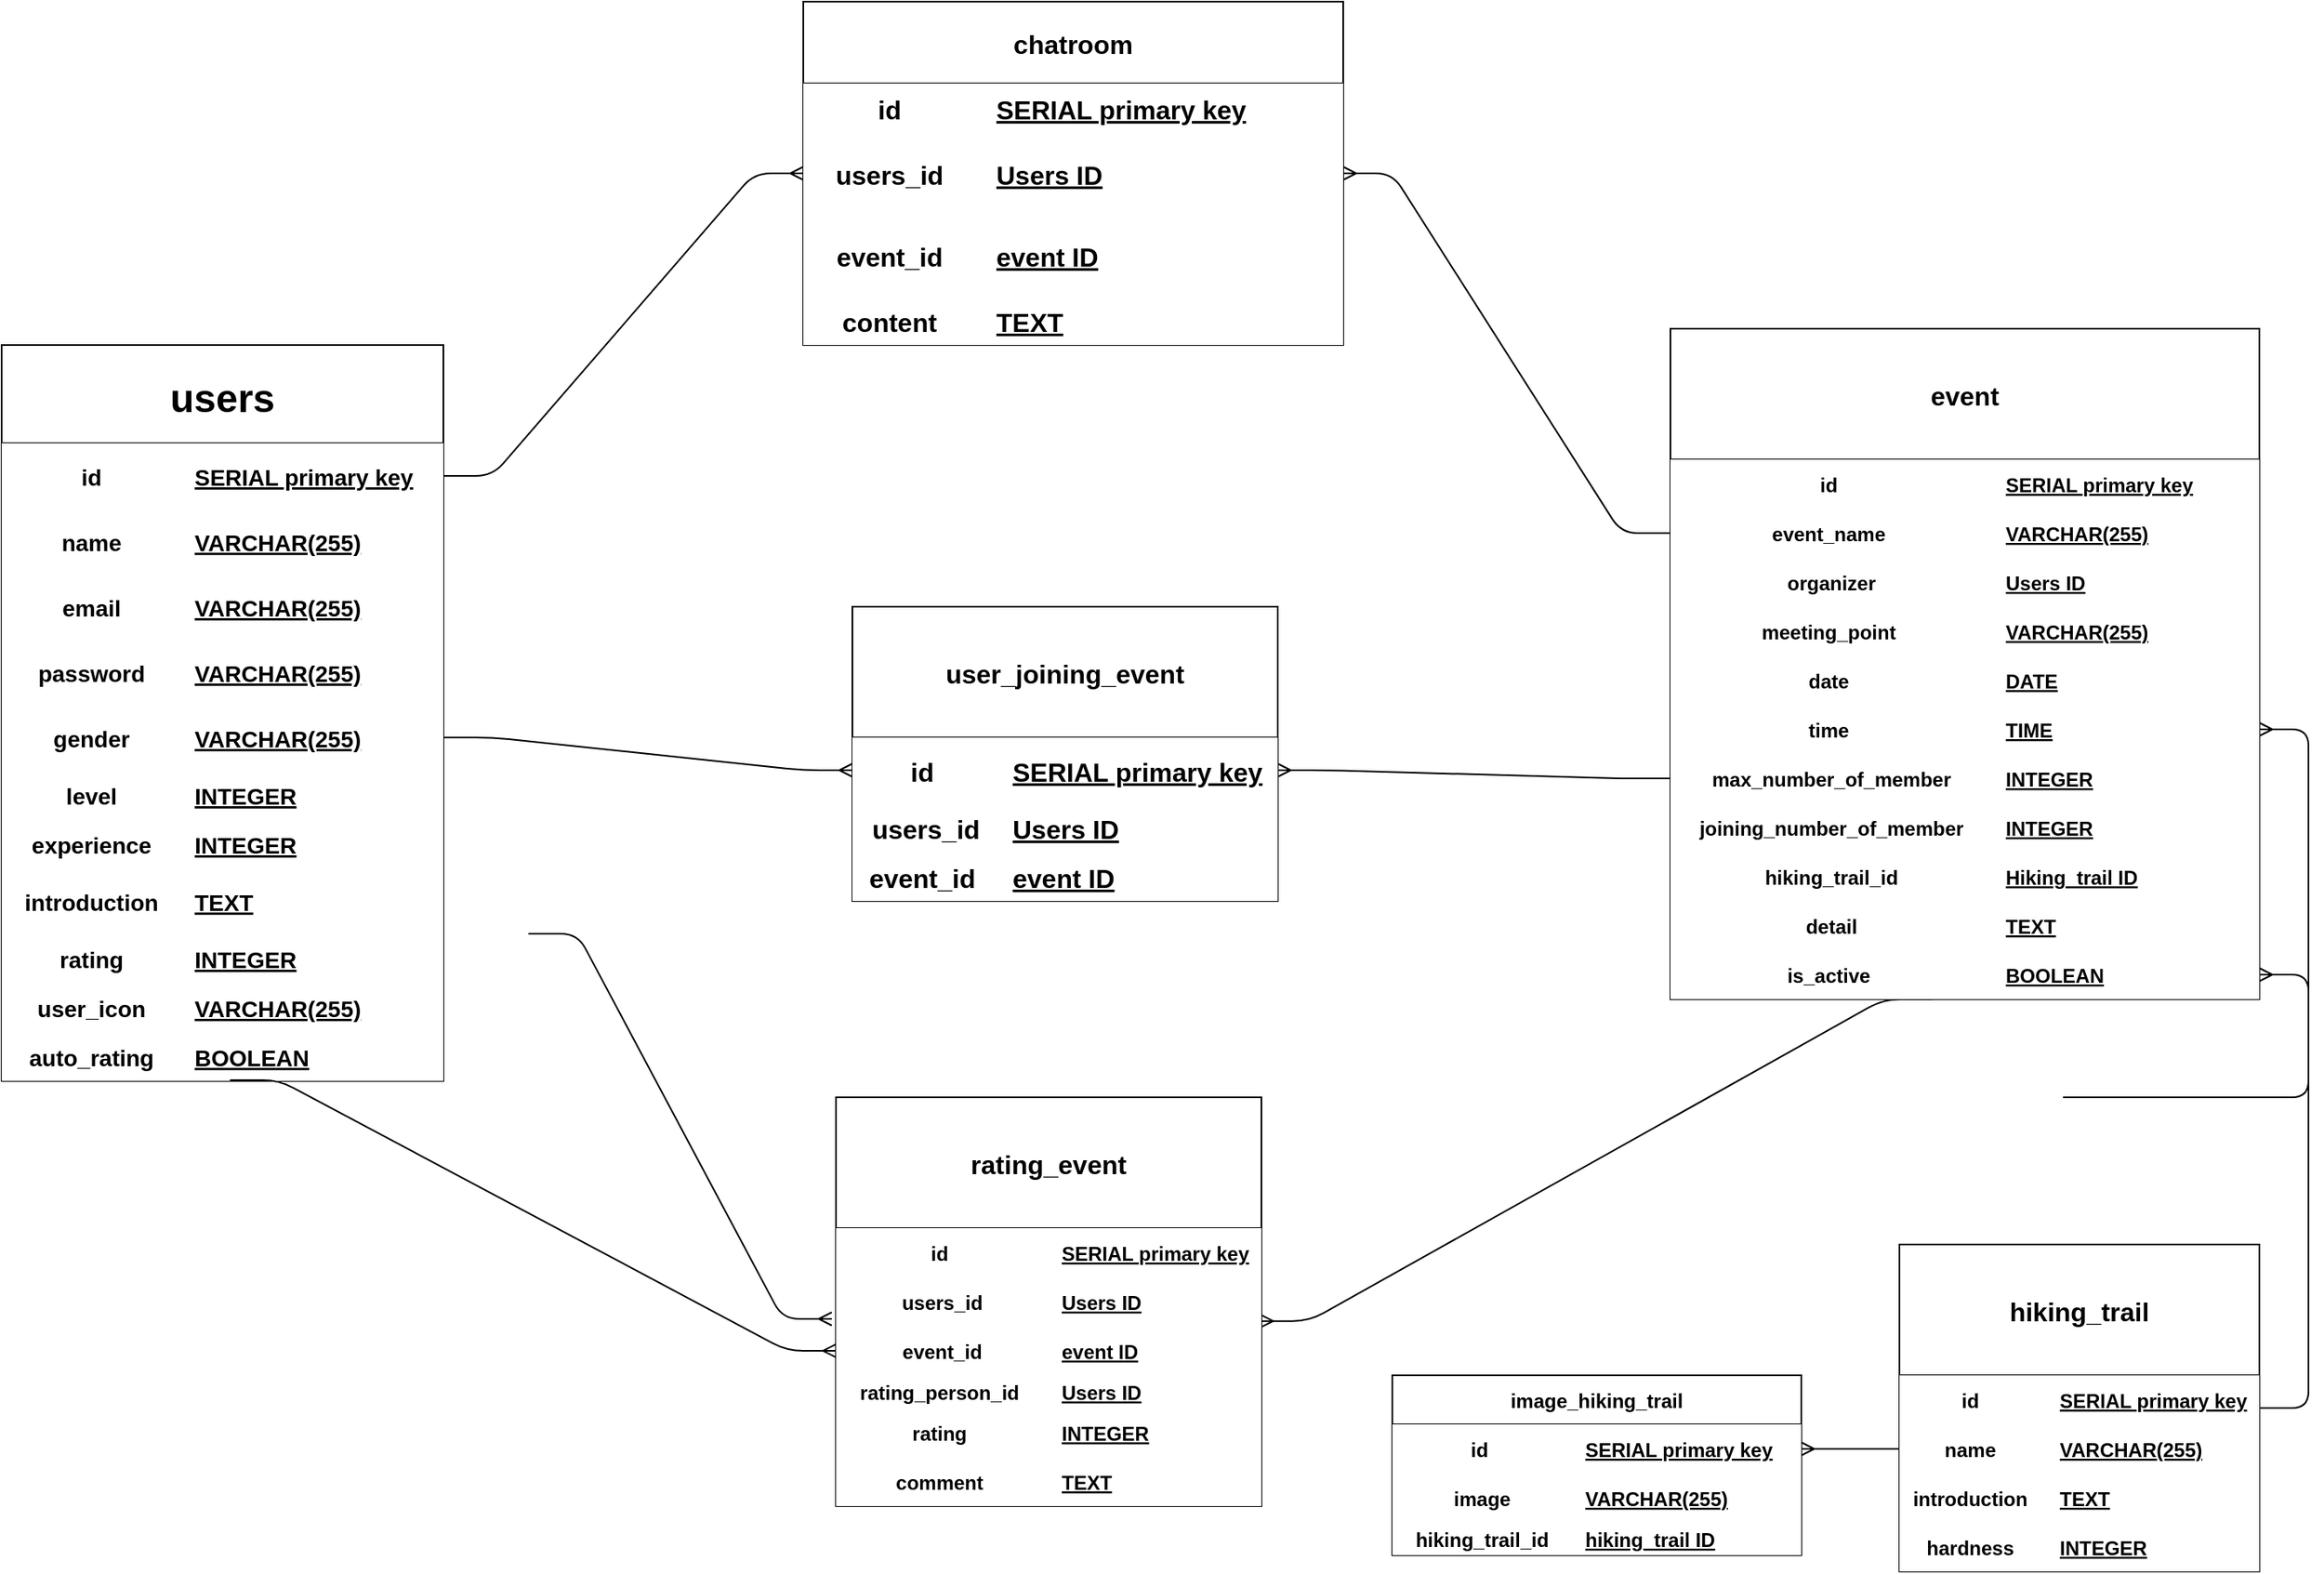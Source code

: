 <mxfile version="14.2.6" type="gitlab">
  <diagram id="65VvHo6--kCIn4KXoi39" name="Page-1">
    <mxGraphModel dx="1692" dy="1626" grid="1" gridSize="10" guides="1" tooltips="1" connect="1" arrows="1" fold="1" page="1" pageScale="1" pageWidth="827" pageHeight="1169" math="0" shadow="0">
      <root>
        <mxCell id="0" />
        <mxCell id="1" parent="0" />
        <mxCell id="d0yQMke6JM1EVP33kVht-113" value="" style="edgeStyle=entityRelationEdgeStyle;fontSize=12;html=1;endArrow=ERmany;entryX=0;entryY=0.5;entryDx=0;entryDy=0;" parent="1" source="-zenPWLFXA5SUry6Ur8m-55" target="-zenPWLFXA5SUry6Ur8m-111" edge="1">
          <mxGeometry width="100" height="100" relative="1" as="geometry">
            <mxPoint x="-160" y="-700" as="sourcePoint" />
            <mxPoint x="-130" y="-550" as="targetPoint" />
          </mxGeometry>
        </mxCell>
        <mxCell id="d0yQMke6JM1EVP33kVht-120" value="" style="edgeStyle=entityRelationEdgeStyle;fontSize=12;html=1;endArrow=ERmany;exitX=0;exitY=0.5;exitDx=0;exitDy=0;entryX=1;entryY=0.5;entryDx=0;entryDy=0;" parent="1" source="-zenPWLFXA5SUry6Ur8m-220" target="-zenPWLFXA5SUry6Ur8m-79" edge="1">
          <mxGeometry width="100" height="100" relative="1" as="geometry">
            <mxPoint x="310" y="-1010" as="sourcePoint" />
            <mxPoint x="370" y="-1010" as="targetPoint" />
          </mxGeometry>
        </mxCell>
        <mxCell id="d0yQMke6JM1EVP33kVht-121" value="" style="edgeStyle=entityRelationEdgeStyle;fontSize=12;html=1;endArrow=ERmany;entryX=0;entryY=0.5;entryDx=0;entryDy=0;" parent="1" source="-zenPWLFXA5SUry6Ur8m-19" target="-zenPWLFXA5SUry6Ur8m-79" edge="1">
          <mxGeometry width="100" height="100" relative="1" as="geometry">
            <mxPoint x="-180" y="-910" as="sourcePoint" />
            <mxPoint x="-230" y="-936" as="targetPoint" />
          </mxGeometry>
        </mxCell>
        <mxCell id="d0yQMke6JM1EVP33kVht-123" value="" style="edgeStyle=entityRelationEdgeStyle;fontSize=12;html=1;endArrow=ERmany;exitX=0.505;exitY=1.169;exitDx=0;exitDy=0;exitPerimeter=0;entryX=-0.01;entryY=0.85;entryDx=0;entryDy=0;entryPerimeter=0;" parent="1" source="-zenPWLFXA5SUry6Ur8m-37" target="-zenPWLFXA5SUry6Ur8m-158" edge="1">
          <mxGeometry width="100" height="100" relative="1" as="geometry">
            <mxPoint x="-388" y="-520" as="sourcePoint" />
            <mxPoint x="-380" y="-350" as="targetPoint" />
          </mxGeometry>
        </mxCell>
        <mxCell id="-zenPWLFXA5SUry6Ur8m-14" value="" style="edgeStyle=entityRelationEdgeStyle;fontSize=12;html=1;endArrow=ERmany;" parent="1" source="-zenPWLFXA5SUry6Ur8m-195" target="-zenPWLFXA5SUry6Ur8m-256" edge="1">
          <mxGeometry width="100" height="100" relative="1" as="geometry">
            <mxPoint x="550" y="-420" as="sourcePoint" />
            <mxPoint x="640" y="-510" as="targetPoint" />
          </mxGeometry>
        </mxCell>
        <mxCell id="d0yQMke6JM1EVP33kVht-122" value="" style="edgeStyle=entityRelationEdgeStyle;fontSize=12;html=1;endArrow=ERmany;entryX=0.997;entryY=-0.106;entryDx=0;entryDy=0;entryPerimeter=0;exitX=0.445;exitY=1.003;exitDx=0;exitDy=0;exitPerimeter=0;" parent="1" source="-zenPWLFXA5SUry6Ur8m-241" target="-zenPWLFXA5SUry6Ur8m-161" edge="1">
          <mxGeometry width="100" height="100" relative="1" as="geometry">
            <mxPoint x="290" y="-450" as="sourcePoint" />
            <mxPoint x="440" y="-520" as="targetPoint" />
          </mxGeometry>
        </mxCell>
        <mxCell id="d0yQMke6JM1EVP33kVht-112" value="" style="edgeStyle=entityRelationEdgeStyle;fontSize=12;html=1;endArrow=ERmany;" parent="1" source="-zenPWLFXA5SUry6Ur8m-253" target="-zenPWLFXA5SUry6Ur8m-111" edge="1">
          <mxGeometry width="100" height="100" relative="1" as="geometry">
            <mxPoint x="304" y="-600" as="sourcePoint" />
            <mxPoint x="250" y="-685" as="targetPoint" />
          </mxGeometry>
        </mxCell>
        <mxCell id="-zenPWLFXA5SUry6Ur8m-18" value="users" style="shape=table;startSize=60;container=1;collapsible=1;childLayout=tableLayout;fixedRows=1;rowLines=0;fontStyle=1;align=center;resizeLast=1;gradientColor=none;fontSize=24;" parent="1" vertex="1">
          <mxGeometry x="-710" y="-880" width="270" height="450.0" as="geometry" />
        </mxCell>
        <mxCell id="-zenPWLFXA5SUry6Ur8m-19" value="" style="shape=partialRectangle;collapsible=0;dropTarget=0;pointerEvents=0;top=0;left=0;bottom=0;right=0;points=[[0,0.5],[1,0.5]];portConstraint=eastwest;" parent="-zenPWLFXA5SUry6Ur8m-18" vertex="1">
          <mxGeometry y="60" width="270" height="40" as="geometry" />
        </mxCell>
        <mxCell id="-zenPWLFXA5SUry6Ur8m-20" value="id" style="shape=partialRectangle;connectable=0;top=0;left=0;bottom=0;right=0;fontStyle=1;overflow=hidden;fontSize=14;" parent="-zenPWLFXA5SUry6Ur8m-19" vertex="1">
          <mxGeometry width="110" height="40" as="geometry" />
        </mxCell>
        <mxCell id="-zenPWLFXA5SUry6Ur8m-21" value="SERIAL primary key" style="shape=partialRectangle;connectable=0;top=0;left=0;bottom=0;right=0;align=left;spacingLeft=6;fontStyle=5;overflow=hidden;fontSize=14;" parent="-zenPWLFXA5SUry6Ur8m-19" vertex="1">
          <mxGeometry x="110" width="160" height="40" as="geometry" />
        </mxCell>
        <mxCell id="-zenPWLFXA5SUry6Ur8m-22" value="" style="shape=partialRectangle;collapsible=0;dropTarget=0;pointerEvents=0;top=0;left=0;bottom=1;right=0;points=[[0,0.5],[1,0.5]];portConstraint=eastwest;fontSize=14;" parent="-zenPWLFXA5SUry6Ur8m-18" vertex="1">
          <mxGeometry y="100" width="270" height="40" as="geometry" />
        </mxCell>
        <mxCell id="-zenPWLFXA5SUry6Ur8m-23" value="name" style="shape=partialRectangle;connectable=0;top=0;left=0;bottom=0;right=0;fontStyle=1;overflow=hidden;fontSize=14;" parent="-zenPWLFXA5SUry6Ur8m-22" vertex="1">
          <mxGeometry width="110" height="40" as="geometry" />
        </mxCell>
        <mxCell id="-zenPWLFXA5SUry6Ur8m-24" value="VARCHAR(255)" style="shape=partialRectangle;connectable=0;top=0;left=0;bottom=0;right=0;align=left;spacingLeft=6;fontStyle=5;overflow=hidden;fontSize=14;" parent="-zenPWLFXA5SUry6Ur8m-22" vertex="1">
          <mxGeometry x="110" width="160" height="40" as="geometry" />
        </mxCell>
        <mxCell id="-zenPWLFXA5SUry6Ur8m-61" style="shape=partialRectangle;collapsible=0;dropTarget=0;pointerEvents=0;top=0;left=0;bottom=1;right=0;points=[[0,0.5],[1,0.5]];portConstraint=eastwest;fontSize=14;" parent="-zenPWLFXA5SUry6Ur8m-18" vertex="1">
          <mxGeometry y="140" width="270" height="40" as="geometry" />
        </mxCell>
        <mxCell id="-zenPWLFXA5SUry6Ur8m-62" value="email" style="shape=partialRectangle;connectable=0;top=0;left=0;bottom=0;right=0;fontStyle=1;overflow=hidden;fontSize=14;" parent="-zenPWLFXA5SUry6Ur8m-61" vertex="1">
          <mxGeometry width="110" height="40" as="geometry" />
        </mxCell>
        <mxCell id="-zenPWLFXA5SUry6Ur8m-63" value="VARCHAR(255)" style="shape=partialRectangle;connectable=0;top=0;left=0;bottom=0;right=0;align=left;spacingLeft=6;fontStyle=5;overflow=hidden;fontSize=14;" parent="-zenPWLFXA5SUry6Ur8m-61" vertex="1">
          <mxGeometry x="110" width="160" height="40" as="geometry" />
        </mxCell>
        <mxCell id="-zenPWLFXA5SUry6Ur8m-58" style="shape=partialRectangle;collapsible=0;dropTarget=0;pointerEvents=0;top=0;left=0;bottom=1;right=0;points=[[0,0.5],[1,0.5]];portConstraint=eastwest;fontSize=14;" parent="-zenPWLFXA5SUry6Ur8m-18" vertex="1">
          <mxGeometry y="180" width="270" height="40" as="geometry" />
        </mxCell>
        <mxCell id="-zenPWLFXA5SUry6Ur8m-59" value="password" style="shape=partialRectangle;connectable=0;top=0;left=0;bottom=0;right=0;fontStyle=1;overflow=hidden;fontSize=14;" parent="-zenPWLFXA5SUry6Ur8m-58" vertex="1">
          <mxGeometry width="110" height="40" as="geometry" />
        </mxCell>
        <mxCell id="-zenPWLFXA5SUry6Ur8m-60" value="VARCHAR(255)" style="shape=partialRectangle;connectable=0;top=0;left=0;bottom=0;right=0;align=left;spacingLeft=6;fontStyle=5;overflow=hidden;fontSize=14;" parent="-zenPWLFXA5SUry6Ur8m-58" vertex="1">
          <mxGeometry x="110" width="160" height="40" as="geometry" />
        </mxCell>
        <mxCell id="-zenPWLFXA5SUry6Ur8m-55" style="shape=partialRectangle;collapsible=0;dropTarget=0;pointerEvents=0;top=0;left=0;bottom=1;right=0;points=[[0,0.5],[1,0.5]];portConstraint=eastwest;fontSize=14;" parent="-zenPWLFXA5SUry6Ur8m-18" vertex="1">
          <mxGeometry y="220" width="270" height="40" as="geometry" />
        </mxCell>
        <mxCell id="-zenPWLFXA5SUry6Ur8m-56" value="gender" style="shape=partialRectangle;connectable=0;top=0;left=0;bottom=0;right=0;fontStyle=1;overflow=hidden;fontSize=14;" parent="-zenPWLFXA5SUry6Ur8m-55" vertex="1">
          <mxGeometry width="110" height="40" as="geometry" />
        </mxCell>
        <mxCell id="-zenPWLFXA5SUry6Ur8m-57" value="VARCHAR(255)" style="shape=partialRectangle;connectable=0;top=0;left=0;bottom=0;right=0;align=left;spacingLeft=6;fontStyle=5;overflow=hidden;fontSize=14;" parent="-zenPWLFXA5SUry6Ur8m-55" vertex="1">
          <mxGeometry x="110" width="160" height="40" as="geometry" />
        </mxCell>
        <mxCell id="-zenPWLFXA5SUry6Ur8m-52" style="shape=partialRectangle;collapsible=0;dropTarget=0;pointerEvents=0;top=0;left=0;bottom=1;right=0;points=[[0,0.5],[1,0.5]];portConstraint=eastwest;fontSize=14;" parent="-zenPWLFXA5SUry6Ur8m-18" vertex="1">
          <mxGeometry y="260" width="270" height="30" as="geometry" />
        </mxCell>
        <mxCell id="-zenPWLFXA5SUry6Ur8m-53" value="level" style="shape=partialRectangle;connectable=0;top=0;left=0;bottom=0;right=0;fontStyle=1;overflow=hidden;fontSize=14;" parent="-zenPWLFXA5SUry6Ur8m-52" vertex="1">
          <mxGeometry width="110" height="30" as="geometry" />
        </mxCell>
        <mxCell id="-zenPWLFXA5SUry6Ur8m-54" value="INTEGER" style="shape=partialRectangle;connectable=0;top=0;left=0;bottom=0;right=0;align=left;spacingLeft=6;fontStyle=5;overflow=hidden;fontSize=14;" parent="-zenPWLFXA5SUry6Ur8m-52" vertex="1">
          <mxGeometry x="110" width="160" height="30" as="geometry" />
        </mxCell>
        <mxCell id="-zenPWLFXA5SUry6Ur8m-49" style="shape=partialRectangle;collapsible=0;dropTarget=0;pointerEvents=0;top=0;left=0;bottom=1;right=0;points=[[0,0.5],[1,0.5]];portConstraint=eastwest;fontSize=14;" parent="-zenPWLFXA5SUry6Ur8m-18" vertex="1">
          <mxGeometry y="290" width="270" height="30" as="geometry" />
        </mxCell>
        <mxCell id="-zenPWLFXA5SUry6Ur8m-50" value="experience" style="shape=partialRectangle;connectable=0;top=0;left=0;bottom=0;right=0;fontStyle=1;overflow=hidden;fontSize=14;" parent="-zenPWLFXA5SUry6Ur8m-49" vertex="1">
          <mxGeometry width="110" height="30" as="geometry" />
        </mxCell>
        <mxCell id="-zenPWLFXA5SUry6Ur8m-51" value="INTEGER" style="shape=partialRectangle;connectable=0;top=0;left=0;bottom=0;right=0;align=left;spacingLeft=6;fontStyle=5;overflow=hidden;fontSize=14;" parent="-zenPWLFXA5SUry6Ur8m-49" vertex="1">
          <mxGeometry x="110" width="160" height="30" as="geometry" />
        </mxCell>
        <mxCell id="-zenPWLFXA5SUry6Ur8m-46" style="shape=partialRectangle;collapsible=0;dropTarget=0;pointerEvents=0;top=0;left=0;bottom=1;right=0;points=[[0,0.5],[1,0.5]];portConstraint=eastwest;fontSize=14;" parent="-zenPWLFXA5SUry6Ur8m-18" vertex="1">
          <mxGeometry y="320" width="270" height="40" as="geometry" />
        </mxCell>
        <mxCell id="-zenPWLFXA5SUry6Ur8m-47" value="introduction" style="shape=partialRectangle;connectable=0;top=0;left=0;bottom=0;right=0;fontStyle=1;overflow=hidden;fontSize=14;" parent="-zenPWLFXA5SUry6Ur8m-46" vertex="1">
          <mxGeometry width="110" height="40" as="geometry" />
        </mxCell>
        <mxCell id="-zenPWLFXA5SUry6Ur8m-48" value="TEXT" style="shape=partialRectangle;connectable=0;top=0;left=0;bottom=0;right=0;align=left;spacingLeft=6;fontStyle=5;overflow=hidden;fontSize=14;" parent="-zenPWLFXA5SUry6Ur8m-46" vertex="1">
          <mxGeometry x="110" width="160" height="40" as="geometry" />
        </mxCell>
        <mxCell id="-zenPWLFXA5SUry6Ur8m-43" style="shape=partialRectangle;collapsible=0;dropTarget=0;pointerEvents=0;top=0;left=0;bottom=1;right=0;points=[[0,0.5],[1,0.5]];portConstraint=eastwest;fontSize=14;" parent="-zenPWLFXA5SUry6Ur8m-18" vertex="1">
          <mxGeometry y="360" width="270" height="30" as="geometry" />
        </mxCell>
        <mxCell id="-zenPWLFXA5SUry6Ur8m-44" value="rating" style="shape=partialRectangle;connectable=0;top=0;left=0;bottom=0;right=0;fontStyle=1;overflow=hidden;fontSize=14;" parent="-zenPWLFXA5SUry6Ur8m-43" vertex="1">
          <mxGeometry width="110" height="30" as="geometry" />
        </mxCell>
        <mxCell id="-zenPWLFXA5SUry6Ur8m-45" value="INTEGER" style="shape=partialRectangle;connectable=0;top=0;left=0;bottom=0;right=0;align=left;spacingLeft=6;fontStyle=5;overflow=hidden;fontSize=14;" parent="-zenPWLFXA5SUry6Ur8m-43" vertex="1">
          <mxGeometry x="110" width="160" height="30" as="geometry" />
        </mxCell>
        <mxCell id="-zenPWLFXA5SUry6Ur8m-40" style="shape=partialRectangle;collapsible=0;dropTarget=0;pointerEvents=0;top=0;left=0;bottom=1;right=0;points=[[0,0.5],[1,0.5]];portConstraint=eastwest;fontSize=14;" parent="-zenPWLFXA5SUry6Ur8m-18" vertex="1">
          <mxGeometry y="390" width="270" height="30" as="geometry" />
        </mxCell>
        <mxCell id="-zenPWLFXA5SUry6Ur8m-41" value="user_icon" style="shape=partialRectangle;connectable=0;top=0;left=0;bottom=0;right=0;fontStyle=1;overflow=hidden;fontSize=14;" parent="-zenPWLFXA5SUry6Ur8m-40" vertex="1">
          <mxGeometry width="110" height="30" as="geometry" />
        </mxCell>
        <mxCell id="-zenPWLFXA5SUry6Ur8m-42" value="VARCHAR(255)" style="shape=partialRectangle;connectable=0;top=0;left=0;bottom=0;right=0;align=left;spacingLeft=6;fontStyle=5;overflow=hidden;fontSize=14;" parent="-zenPWLFXA5SUry6Ur8m-40" vertex="1">
          <mxGeometry x="110" width="160" height="30" as="geometry" />
        </mxCell>
        <mxCell id="W8MikCeuZX580ekkMF8j-46" style="shape=partialRectangle;collapsible=0;dropTarget=0;pointerEvents=0;top=0;left=0;bottom=1;right=0;points=[[0,0.5],[1,0.5]];portConstraint=eastwest;fontSize=14;" vertex="1" parent="-zenPWLFXA5SUry6Ur8m-18">
          <mxGeometry y="420" width="270" height="30" as="geometry" />
        </mxCell>
        <mxCell id="W8MikCeuZX580ekkMF8j-47" value="auto_rating" style="shape=partialRectangle;connectable=0;top=0;left=0;bottom=0;right=0;fontStyle=1;overflow=hidden;fontSize=14;" vertex="1" parent="W8MikCeuZX580ekkMF8j-46">
          <mxGeometry width="110" height="30" as="geometry" />
        </mxCell>
        <mxCell id="W8MikCeuZX580ekkMF8j-48" value="BOOLEAN" style="shape=partialRectangle;connectable=0;top=0;left=0;bottom=0;right=0;align=left;spacingLeft=6;fontStyle=5;overflow=hidden;fontSize=14;" vertex="1" parent="W8MikCeuZX580ekkMF8j-46">
          <mxGeometry x="110" width="160" height="30" as="geometry" />
        </mxCell>
        <mxCell id="-zenPWLFXA5SUry6Ur8m-79" value="chatroom" style="shape=table;startSize=50;container=1;collapsible=1;childLayout=tableLayout;fixedRows=1;rowLines=0;fontStyle=1;align=center;resizeLast=1;strokeColor=#000000;gradientColor=none;fontSize=16;" parent="1" vertex="1">
          <mxGeometry x="-220" y="-1090" width="330" height="210" as="geometry" />
        </mxCell>
        <mxCell id="-zenPWLFXA5SUry6Ur8m-80" value="" style="shape=partialRectangle;collapsible=0;dropTarget=0;pointerEvents=0;top=0;left=0;bottom=0;right=0;points=[[0,0.5],[1,0.5]];portConstraint=eastwest;fontSize=16;" parent="-zenPWLFXA5SUry6Ur8m-79" vertex="1">
          <mxGeometry y="50" width="330" height="30" as="geometry" />
        </mxCell>
        <mxCell id="-zenPWLFXA5SUry6Ur8m-81" value="id " style="shape=partialRectangle;connectable=0;top=0;left=0;bottom=0;right=0;fontStyle=1;overflow=hidden;fontSize=16;" parent="-zenPWLFXA5SUry6Ur8m-80" vertex="1">
          <mxGeometry width="110" height="30" as="geometry" />
        </mxCell>
        <mxCell id="-zenPWLFXA5SUry6Ur8m-82" value="SERIAL primary key" style="shape=partialRectangle;connectable=0;top=0;left=0;bottom=0;right=0;align=left;spacingLeft=6;fontStyle=5;overflow=hidden;fontSize=16;" parent="-zenPWLFXA5SUry6Ur8m-80" vertex="1">
          <mxGeometry x="110" width="220" height="30" as="geometry" />
        </mxCell>
        <mxCell id="-zenPWLFXA5SUry6Ur8m-98" style="shape=partialRectangle;collapsible=0;dropTarget=0;pointerEvents=0;top=0;left=0;bottom=0;right=0;points=[[0,0.5],[1,0.5]];portConstraint=eastwest;fontSize=16;" parent="-zenPWLFXA5SUry6Ur8m-79" vertex="1">
          <mxGeometry y="80" width="330" height="50" as="geometry" />
        </mxCell>
        <mxCell id="-zenPWLFXA5SUry6Ur8m-99" value="users_id " style="shape=partialRectangle;connectable=0;top=0;left=0;bottom=0;right=0;fontStyle=1;overflow=hidden;fontSize=16;" parent="-zenPWLFXA5SUry6Ur8m-98" vertex="1">
          <mxGeometry width="110" height="50" as="geometry" />
        </mxCell>
        <mxCell id="-zenPWLFXA5SUry6Ur8m-100" value="Users ID" style="shape=partialRectangle;connectable=0;top=0;left=0;bottom=0;right=0;align=left;spacingLeft=6;fontStyle=5;overflow=hidden;fontSize=16;" parent="-zenPWLFXA5SUry6Ur8m-98" vertex="1">
          <mxGeometry x="110" width="220" height="50" as="geometry" />
        </mxCell>
        <mxCell id="-zenPWLFXA5SUry6Ur8m-101" style="shape=partialRectangle;collapsible=0;dropTarget=0;pointerEvents=0;top=0;left=0;bottom=0;right=0;points=[[0,0.5],[1,0.5]];portConstraint=eastwest;fontSize=16;" parent="-zenPWLFXA5SUry6Ur8m-79" vertex="1">
          <mxGeometry y="130" width="330" height="50" as="geometry" />
        </mxCell>
        <mxCell id="-zenPWLFXA5SUry6Ur8m-102" value="event_id " style="shape=partialRectangle;connectable=0;top=0;left=0;bottom=0;right=0;fontStyle=1;overflow=hidden;fontSize=16;" parent="-zenPWLFXA5SUry6Ur8m-101" vertex="1">
          <mxGeometry width="110" height="50" as="geometry" />
        </mxCell>
        <mxCell id="-zenPWLFXA5SUry6Ur8m-103" value="event ID" style="shape=partialRectangle;connectable=0;top=0;left=0;bottom=0;right=0;align=left;spacingLeft=6;fontStyle=5;overflow=hidden;fontSize=16;" parent="-zenPWLFXA5SUry6Ur8m-101" vertex="1">
          <mxGeometry x="110" width="220" height="50" as="geometry" />
        </mxCell>
        <mxCell id="-zenPWLFXA5SUry6Ur8m-104" style="shape=partialRectangle;collapsible=0;dropTarget=0;pointerEvents=0;top=0;left=0;bottom=0;right=0;points=[[0,0.5],[1,0.5]];portConstraint=eastwest;fontSize=16;" parent="-zenPWLFXA5SUry6Ur8m-79" vertex="1">
          <mxGeometry y="180" width="330" height="30" as="geometry" />
        </mxCell>
        <mxCell id="-zenPWLFXA5SUry6Ur8m-105" value="content " style="shape=partialRectangle;connectable=0;top=0;left=0;bottom=0;right=0;fontStyle=1;overflow=hidden;fontSize=16;" parent="-zenPWLFXA5SUry6Ur8m-104" vertex="1">
          <mxGeometry width="110" height="30" as="geometry" />
        </mxCell>
        <mxCell id="-zenPWLFXA5SUry6Ur8m-106" value="TEXT" style="shape=partialRectangle;connectable=0;top=0;left=0;bottom=0;right=0;align=left;spacingLeft=6;fontStyle=5;overflow=hidden;fontSize=16;" parent="-zenPWLFXA5SUry6Ur8m-104" vertex="1">
          <mxGeometry x="110" width="220" height="30" as="geometry" />
        </mxCell>
        <mxCell id="-zenPWLFXA5SUry6Ur8m-110" value="user_joining_event" style="shape=table;startSize=80;container=1;collapsible=1;childLayout=tableLayout;fixedRows=1;rowLines=0;fontStyle=1;align=center;resizeLast=1;strokeColor=#000000;gradientColor=none;fontSize=16;" parent="1" vertex="1">
          <mxGeometry x="-190" y="-720" width="260" height="180.0" as="geometry" />
        </mxCell>
        <mxCell id="-zenPWLFXA5SUry6Ur8m-111" value="" style="shape=partialRectangle;collapsible=0;dropTarget=0;pointerEvents=0;top=0;left=0;bottom=0;right=0;points=[[0,0.5],[1,0.5]];portConstraint=eastwest;fontSize=16;" parent="-zenPWLFXA5SUry6Ur8m-110" vertex="1">
          <mxGeometry y="80" width="260" height="40" as="geometry" />
        </mxCell>
        <mxCell id="-zenPWLFXA5SUry6Ur8m-112" value="id " style="shape=partialRectangle;connectable=0;top=0;left=0;bottom=0;right=0;fontStyle=1;overflow=hidden;fontSize=16;" parent="-zenPWLFXA5SUry6Ur8m-111" vertex="1">
          <mxGeometry width="90" height="40" as="geometry" />
        </mxCell>
        <mxCell id="-zenPWLFXA5SUry6Ur8m-113" value="SERIAL primary key" style="shape=partialRectangle;connectable=0;top=0;left=0;bottom=0;right=0;align=left;spacingLeft=6;fontStyle=5;overflow=hidden;fontSize=16;" parent="-zenPWLFXA5SUry6Ur8m-111" vertex="1">
          <mxGeometry x="90" width="170" height="40" as="geometry" />
        </mxCell>
        <mxCell id="-zenPWLFXA5SUry6Ur8m-129" style="shape=partialRectangle;collapsible=0;dropTarget=0;pointerEvents=0;top=0;left=0;bottom=0;right=0;points=[[0,0.5],[1,0.5]];portConstraint=eastwest;fontSize=16;" parent="-zenPWLFXA5SUry6Ur8m-110" vertex="1">
          <mxGeometry y="120" width="260" height="30" as="geometry" />
        </mxCell>
        <mxCell id="-zenPWLFXA5SUry6Ur8m-130" value="users_id" style="shape=partialRectangle;connectable=0;top=0;left=0;bottom=0;right=0;fontStyle=1;overflow=hidden;fontSize=16;" parent="-zenPWLFXA5SUry6Ur8m-129" vertex="1">
          <mxGeometry width="90" height="30" as="geometry" />
        </mxCell>
        <mxCell id="-zenPWLFXA5SUry6Ur8m-131" value="Users ID" style="shape=partialRectangle;connectable=0;top=0;left=0;bottom=0;right=0;align=left;spacingLeft=6;fontStyle=5;overflow=hidden;fontSize=16;" parent="-zenPWLFXA5SUry6Ur8m-129" vertex="1">
          <mxGeometry x="90" width="170" height="30" as="geometry" />
        </mxCell>
        <mxCell id="-zenPWLFXA5SUry6Ur8m-132" style="shape=partialRectangle;collapsible=0;dropTarget=0;pointerEvents=0;top=0;left=0;bottom=0;right=0;points=[[0,0.5],[1,0.5]];portConstraint=eastwest;fontSize=16;" parent="-zenPWLFXA5SUry6Ur8m-110" vertex="1">
          <mxGeometry y="150" width="260" height="30" as="geometry" />
        </mxCell>
        <mxCell id="-zenPWLFXA5SUry6Ur8m-133" value="event_id " style="shape=partialRectangle;connectable=0;top=0;left=0;bottom=0;right=0;fontStyle=1;overflow=hidden;fontSize=16;" parent="-zenPWLFXA5SUry6Ur8m-132" vertex="1">
          <mxGeometry width="90" height="30" as="geometry" />
        </mxCell>
        <mxCell id="-zenPWLFXA5SUry6Ur8m-134" value="event ID" style="shape=partialRectangle;connectable=0;top=0;left=0;bottom=0;right=0;align=left;spacingLeft=6;fontStyle=5;overflow=hidden;fontSize=16;" parent="-zenPWLFXA5SUry6Ur8m-132" vertex="1">
          <mxGeometry x="90" width="170" height="30" as="geometry" />
        </mxCell>
        <mxCell id="-zenPWLFXA5SUry6Ur8m-139" value="rating_event" style="shape=table;startSize=80;container=1;collapsible=1;childLayout=tableLayout;fixedRows=1;rowLines=0;fontStyle=1;align=center;resizeLast=1;strokeColor=#000000;gradientColor=none;fontSize=16;" parent="1" vertex="1">
          <mxGeometry x="-200" y="-420" width="260" height="250.0" as="geometry" />
        </mxCell>
        <mxCell id="-zenPWLFXA5SUry6Ur8m-143" value="" style="shape=partialRectangle;collapsible=0;dropTarget=0;pointerEvents=0;top=0;left=0;bottom=1;right=0;points=[[0,0.5],[1,0.5]];portConstraint=eastwest;" parent="-zenPWLFXA5SUry6Ur8m-139" vertex="1">
          <mxGeometry y="80" width="260" height="30" as="geometry" />
        </mxCell>
        <mxCell id="-zenPWLFXA5SUry6Ur8m-144" value="id " style="shape=partialRectangle;connectable=0;top=0;left=0;bottom=0;right=0;fontStyle=1;overflow=hidden;" parent="-zenPWLFXA5SUry6Ur8m-143" vertex="1">
          <mxGeometry width="130" height="30" as="geometry" />
        </mxCell>
        <mxCell id="-zenPWLFXA5SUry6Ur8m-145" value="SERIAL primary key" style="shape=partialRectangle;connectable=0;top=0;left=0;bottom=0;right=0;align=left;spacingLeft=6;fontStyle=5;overflow=hidden;" parent="-zenPWLFXA5SUry6Ur8m-143" vertex="1">
          <mxGeometry x="130" width="130" height="30" as="geometry" />
        </mxCell>
        <mxCell id="-zenPWLFXA5SUry6Ur8m-158" style="shape=partialRectangle;collapsible=0;dropTarget=0;pointerEvents=0;top=0;left=0;bottom=1;right=0;points=[[0,0.5],[1,0.5]];portConstraint=eastwest;" parent="-zenPWLFXA5SUry6Ur8m-139" vertex="1">
          <mxGeometry y="110" width="260" height="30" as="geometry" />
        </mxCell>
        <mxCell id="-zenPWLFXA5SUry6Ur8m-159" value="users_id" style="shape=partialRectangle;connectable=0;top=0;left=0;bottom=0;right=0;fontStyle=1;overflow=hidden;" parent="-zenPWLFXA5SUry6Ur8m-158" vertex="1">
          <mxGeometry width="130" height="30" as="geometry" />
        </mxCell>
        <mxCell id="-zenPWLFXA5SUry6Ur8m-160" value="Users ID" style="shape=partialRectangle;connectable=0;top=0;left=0;bottom=0;right=0;align=left;spacingLeft=6;fontStyle=5;overflow=hidden;" parent="-zenPWLFXA5SUry6Ur8m-158" vertex="1">
          <mxGeometry x="130" width="130" height="30" as="geometry" />
        </mxCell>
        <mxCell id="-zenPWLFXA5SUry6Ur8m-161" style="shape=partialRectangle;collapsible=0;dropTarget=0;pointerEvents=0;top=0;left=0;bottom=1;right=0;points=[[0,0.5],[1,0.5]];portConstraint=eastwest;" parent="-zenPWLFXA5SUry6Ur8m-139" vertex="1">
          <mxGeometry y="140" width="260" height="30" as="geometry" />
        </mxCell>
        <mxCell id="-zenPWLFXA5SUry6Ur8m-162" value="event_id" style="shape=partialRectangle;connectable=0;top=0;left=0;bottom=0;right=0;fontStyle=1;overflow=hidden;" parent="-zenPWLFXA5SUry6Ur8m-161" vertex="1">
          <mxGeometry width="130" height="30" as="geometry" />
        </mxCell>
        <mxCell id="-zenPWLFXA5SUry6Ur8m-163" value="event ID" style="shape=partialRectangle;connectable=0;top=0;left=0;bottom=0;right=0;align=left;spacingLeft=6;fontStyle=5;overflow=hidden;" parent="-zenPWLFXA5SUry6Ur8m-161" vertex="1">
          <mxGeometry x="130" width="130" height="30" as="geometry" />
        </mxCell>
        <mxCell id="-zenPWLFXA5SUry6Ur8m-164" style="shape=partialRectangle;collapsible=0;dropTarget=0;pointerEvents=0;top=0;left=0;bottom=1;right=0;points=[[0,0.5],[1,0.5]];portConstraint=eastwest;" parent="-zenPWLFXA5SUry6Ur8m-139" vertex="1">
          <mxGeometry y="170" width="260" height="20" as="geometry" />
        </mxCell>
        <mxCell id="-zenPWLFXA5SUry6Ur8m-165" value="rating_person_id " style="shape=partialRectangle;connectable=0;top=0;left=0;bottom=0;right=0;fontStyle=1;overflow=hidden;" parent="-zenPWLFXA5SUry6Ur8m-164" vertex="1">
          <mxGeometry width="130" height="20" as="geometry" />
        </mxCell>
        <mxCell id="-zenPWLFXA5SUry6Ur8m-166" value="Users ID" style="shape=partialRectangle;connectable=0;top=0;left=0;bottom=0;right=0;align=left;spacingLeft=6;fontStyle=5;overflow=hidden;" parent="-zenPWLFXA5SUry6Ur8m-164" vertex="1">
          <mxGeometry x="130" width="130" height="20" as="geometry" />
        </mxCell>
        <mxCell id="-zenPWLFXA5SUry6Ur8m-176" style="shape=partialRectangle;collapsible=0;dropTarget=0;pointerEvents=0;top=0;left=0;bottom=1;right=0;points=[[0,0.5],[1,0.5]];portConstraint=eastwest;" parent="-zenPWLFXA5SUry6Ur8m-139" vertex="1">
          <mxGeometry y="190" width="260" height="30" as="geometry" />
        </mxCell>
        <mxCell id="-zenPWLFXA5SUry6Ur8m-177" value="rating " style="shape=partialRectangle;connectable=0;top=0;left=0;bottom=0;right=0;fontStyle=1;overflow=hidden;" parent="-zenPWLFXA5SUry6Ur8m-176" vertex="1">
          <mxGeometry width="130" height="30" as="geometry" />
        </mxCell>
        <mxCell id="-zenPWLFXA5SUry6Ur8m-178" value="INTEGER" style="shape=partialRectangle;connectable=0;top=0;left=0;bottom=0;right=0;align=left;spacingLeft=6;fontStyle=5;overflow=hidden;" parent="-zenPWLFXA5SUry6Ur8m-176" vertex="1">
          <mxGeometry x="130" width="130" height="30" as="geometry" />
        </mxCell>
        <mxCell id="-zenPWLFXA5SUry6Ur8m-173" style="shape=partialRectangle;collapsible=0;dropTarget=0;pointerEvents=0;top=0;left=0;bottom=1;right=0;points=[[0,0.5],[1,0.5]];portConstraint=eastwest;" parent="-zenPWLFXA5SUry6Ur8m-139" vertex="1">
          <mxGeometry y="220" width="260" height="30" as="geometry" />
        </mxCell>
        <mxCell id="-zenPWLFXA5SUry6Ur8m-174" value="comment " style="shape=partialRectangle;connectable=0;top=0;left=0;bottom=0;right=0;fontStyle=1;overflow=hidden;" parent="-zenPWLFXA5SUry6Ur8m-173" vertex="1">
          <mxGeometry width="130" height="30" as="geometry" />
        </mxCell>
        <mxCell id="-zenPWLFXA5SUry6Ur8m-175" value="TEXT" style="shape=partialRectangle;connectable=0;top=0;left=0;bottom=0;right=0;align=left;spacingLeft=6;fontStyle=5;overflow=hidden;" parent="-zenPWLFXA5SUry6Ur8m-173" vertex="1">
          <mxGeometry x="130" width="130" height="30" as="geometry" />
        </mxCell>
        <mxCell id="-zenPWLFXA5SUry6Ur8m-179" value="hiking_trail" style="shape=table;startSize=80;container=1;collapsible=1;childLayout=tableLayout;fixedRows=1;rowLines=0;fontStyle=1;align=center;resizeLast=1;strokeColor=#000000;gradientColor=none;fontSize=16;" parent="1" vertex="1">
          <mxGeometry x="450" y="-330" width="220" height="200" as="geometry" />
        </mxCell>
        <mxCell id="-zenPWLFXA5SUry6Ur8m-180" value="" style="shape=partialRectangle;collapsible=0;dropTarget=0;pointerEvents=0;top=0;left=0;bottom=0;right=0;points=[[0,0.5],[1,0.5]];portConstraint=eastwest;" parent="-zenPWLFXA5SUry6Ur8m-179" vertex="1">
          <mxGeometry y="80" width="220" height="30" as="geometry" />
        </mxCell>
        <mxCell id="-zenPWLFXA5SUry6Ur8m-181" value="id " style="shape=partialRectangle;connectable=0;top=0;left=0;bottom=0;right=0;fontStyle=1;overflow=hidden;" parent="-zenPWLFXA5SUry6Ur8m-180" vertex="1">
          <mxGeometry width="90" height="30" as="geometry" />
        </mxCell>
        <mxCell id="-zenPWLFXA5SUry6Ur8m-182" value="SERIAL primary key" style="shape=partialRectangle;connectable=0;top=0;left=0;bottom=0;right=0;align=left;spacingLeft=6;fontStyle=5;overflow=hidden;" parent="-zenPWLFXA5SUry6Ur8m-180" vertex="1">
          <mxGeometry x="90" width="130" height="30" as="geometry" />
        </mxCell>
        <mxCell id="-zenPWLFXA5SUry6Ur8m-192" style="shape=partialRectangle;collapsible=0;dropTarget=0;pointerEvents=0;top=0;left=0;bottom=0;right=0;points=[[0,0.5],[1,0.5]];portConstraint=eastwest;" parent="-zenPWLFXA5SUry6Ur8m-179" vertex="1">
          <mxGeometry y="110" width="220" height="30" as="geometry" />
        </mxCell>
        <mxCell id="-zenPWLFXA5SUry6Ur8m-193" value="name " style="shape=partialRectangle;connectable=0;top=0;left=0;bottom=0;right=0;fontStyle=1;overflow=hidden;" parent="-zenPWLFXA5SUry6Ur8m-192" vertex="1">
          <mxGeometry width="90" height="30" as="geometry" />
        </mxCell>
        <mxCell id="-zenPWLFXA5SUry6Ur8m-194" value="VARCHAR(255)" style="shape=partialRectangle;connectable=0;top=0;left=0;bottom=0;right=0;align=left;spacingLeft=6;fontStyle=5;overflow=hidden;" parent="-zenPWLFXA5SUry6Ur8m-192" vertex="1">
          <mxGeometry x="90" width="130" height="30" as="geometry" />
        </mxCell>
        <mxCell id="-zenPWLFXA5SUry6Ur8m-198" style="shape=partialRectangle;collapsible=0;dropTarget=0;pointerEvents=0;top=0;left=0;bottom=0;right=0;points=[[0,0.5],[1,0.5]];portConstraint=eastwest;" parent="-zenPWLFXA5SUry6Ur8m-179" vertex="1">
          <mxGeometry y="140" width="220" height="30" as="geometry" />
        </mxCell>
        <mxCell id="-zenPWLFXA5SUry6Ur8m-199" value="introduction " style="shape=partialRectangle;connectable=0;top=0;left=0;bottom=0;right=0;fontStyle=1;overflow=hidden;" parent="-zenPWLFXA5SUry6Ur8m-198" vertex="1">
          <mxGeometry width="90" height="30" as="geometry" />
        </mxCell>
        <mxCell id="-zenPWLFXA5SUry6Ur8m-200" value="TEXT" style="shape=partialRectangle;connectable=0;top=0;left=0;bottom=0;right=0;align=left;spacingLeft=6;fontStyle=5;overflow=hidden;" parent="-zenPWLFXA5SUry6Ur8m-198" vertex="1">
          <mxGeometry x="90" width="130" height="30" as="geometry" />
        </mxCell>
        <mxCell id="-zenPWLFXA5SUry6Ur8m-204" style="shape=partialRectangle;collapsible=0;dropTarget=0;pointerEvents=0;top=0;left=0;bottom=0;right=0;points=[[0,0.5],[1,0.5]];portConstraint=eastwest;" parent="-zenPWLFXA5SUry6Ur8m-179" vertex="1">
          <mxGeometry y="170" width="220" height="30" as="geometry" />
        </mxCell>
        <mxCell id="-zenPWLFXA5SUry6Ur8m-205" value="hardness " style="shape=partialRectangle;connectable=0;top=0;left=0;bottom=0;right=0;fontStyle=1;overflow=hidden;" parent="-zenPWLFXA5SUry6Ur8m-204" vertex="1">
          <mxGeometry width="90" height="30" as="geometry" />
        </mxCell>
        <mxCell id="-zenPWLFXA5SUry6Ur8m-206" value="INTEGER" style="shape=partialRectangle;connectable=0;top=0;left=0;bottom=0;right=0;align=left;spacingLeft=6;fontStyle=5;overflow=hidden;" parent="-zenPWLFXA5SUry6Ur8m-204" vertex="1">
          <mxGeometry x="90" width="130" height="30" as="geometry" />
        </mxCell>
        <mxCell id="-zenPWLFXA5SUry6Ur8m-207" value="event" style="shape=table;startSize=80;container=1;collapsible=1;childLayout=tableLayout;fixedRows=1;rowLines=0;fontStyle=1;align=center;resizeLast=1;strokeColor=#000000;gradientColor=none;fontSize=16;" parent="1" vertex="1">
          <mxGeometry x="310" y="-890" width="360" height="410" as="geometry" />
        </mxCell>
        <mxCell id="-zenPWLFXA5SUry6Ur8m-208" value="" style="shape=partialRectangle;collapsible=0;dropTarget=0;pointerEvents=0;top=0;left=0;bottom=0;right=0;points=[[0,0.5],[1,0.5]];portConstraint=eastwest;" parent="-zenPWLFXA5SUry6Ur8m-207" vertex="1">
          <mxGeometry y="80" width="360" height="30" as="geometry" />
        </mxCell>
        <mxCell id="-zenPWLFXA5SUry6Ur8m-209" value="id " style="shape=partialRectangle;connectable=0;top=0;left=0;bottom=0;right=0;fontStyle=1;overflow=hidden;" parent="-zenPWLFXA5SUry6Ur8m-208" vertex="1">
          <mxGeometry width="197.0" height="30" as="geometry" />
        </mxCell>
        <mxCell id="-zenPWLFXA5SUry6Ur8m-210" value="SERIAL primary key" style="shape=partialRectangle;connectable=0;top=0;left=0;bottom=0;right=0;align=left;spacingLeft=6;fontStyle=5;overflow=hidden;" parent="-zenPWLFXA5SUry6Ur8m-208" vertex="1">
          <mxGeometry x="197.0" width="163.0" height="30" as="geometry" />
        </mxCell>
        <mxCell id="-zenPWLFXA5SUry6Ur8m-220" style="shape=partialRectangle;collapsible=0;dropTarget=0;pointerEvents=0;top=0;left=0;bottom=0;right=0;points=[[0,0.5],[1,0.5]];portConstraint=eastwest;" parent="-zenPWLFXA5SUry6Ur8m-207" vertex="1">
          <mxGeometry y="110" width="360" height="30" as="geometry" />
        </mxCell>
        <mxCell id="-zenPWLFXA5SUry6Ur8m-221" value="event_name " style="shape=partialRectangle;connectable=0;top=0;left=0;bottom=0;right=0;fontStyle=1;overflow=hidden;" parent="-zenPWLFXA5SUry6Ur8m-220" vertex="1">
          <mxGeometry width="197.0" height="30" as="geometry" />
        </mxCell>
        <mxCell id="-zenPWLFXA5SUry6Ur8m-222" value="VARCHAR(255)" style="shape=partialRectangle;connectable=0;top=0;left=0;bottom=0;right=0;align=left;spacingLeft=6;fontStyle=5;overflow=hidden;" parent="-zenPWLFXA5SUry6Ur8m-220" vertex="1">
          <mxGeometry x="197.0" width="163.0" height="30" as="geometry" />
        </mxCell>
        <mxCell id="W8MikCeuZX580ekkMF8j-38" style="shape=partialRectangle;collapsible=0;dropTarget=0;pointerEvents=0;top=0;left=0;bottom=0;right=0;points=[[0,0.5],[1,0.5]];portConstraint=eastwest;" vertex="1" parent="-zenPWLFXA5SUry6Ur8m-207">
          <mxGeometry y="140" width="360" height="30" as="geometry" />
        </mxCell>
        <mxCell id="W8MikCeuZX580ekkMF8j-39" value="organizer" style="shape=partialRectangle;connectable=0;top=0;left=0;bottom=0;right=0;fontStyle=1;overflow=hidden;" vertex="1" parent="W8MikCeuZX580ekkMF8j-38">
          <mxGeometry width="197.0" height="30" as="geometry" />
        </mxCell>
        <mxCell id="W8MikCeuZX580ekkMF8j-40" value="Users ID" style="shape=partialRectangle;connectable=0;top=0;left=0;bottom=0;right=0;align=left;spacingLeft=6;fontStyle=5;overflow=hidden;" vertex="1" parent="W8MikCeuZX580ekkMF8j-38">
          <mxGeometry x="197.0" width="163.0" height="30" as="geometry" />
        </mxCell>
        <mxCell id="-zenPWLFXA5SUry6Ur8m-223" style="shape=partialRectangle;collapsible=0;dropTarget=0;pointerEvents=0;top=0;left=0;bottom=0;right=0;points=[[0,0.5],[1,0.5]];portConstraint=eastwest;" parent="-zenPWLFXA5SUry6Ur8m-207" vertex="1">
          <mxGeometry y="170" width="360" height="30" as="geometry" />
        </mxCell>
        <mxCell id="-zenPWLFXA5SUry6Ur8m-224" value="meeting_point " style="shape=partialRectangle;connectable=0;top=0;left=0;bottom=0;right=0;fontStyle=1;overflow=hidden;" parent="-zenPWLFXA5SUry6Ur8m-223" vertex="1">
          <mxGeometry width="197.0" height="30" as="geometry" />
        </mxCell>
        <mxCell id="-zenPWLFXA5SUry6Ur8m-225" value="VARCHAR(255)" style="shape=partialRectangle;connectable=0;top=0;left=0;bottom=0;right=0;align=left;spacingLeft=6;fontStyle=5;overflow=hidden;" parent="-zenPWLFXA5SUry6Ur8m-223" vertex="1">
          <mxGeometry x="197.0" width="163.0" height="30" as="geometry" />
        </mxCell>
        <mxCell id="-zenPWLFXA5SUry6Ur8m-226" style="shape=partialRectangle;collapsible=0;dropTarget=0;pointerEvents=0;top=0;left=0;bottom=0;right=0;points=[[0,0.5],[1,0.5]];portConstraint=eastwest;" parent="-zenPWLFXA5SUry6Ur8m-207" vertex="1">
          <mxGeometry y="200" width="360" height="30" as="geometry" />
        </mxCell>
        <mxCell id="-zenPWLFXA5SUry6Ur8m-227" value="date " style="shape=partialRectangle;connectable=0;top=0;left=0;bottom=0;right=0;fontStyle=1;overflow=hidden;" parent="-zenPWLFXA5SUry6Ur8m-226" vertex="1">
          <mxGeometry width="197.0" height="30" as="geometry" />
        </mxCell>
        <mxCell id="-zenPWLFXA5SUry6Ur8m-228" value="DATE" style="shape=partialRectangle;connectable=0;top=0;left=0;bottom=0;right=0;align=left;spacingLeft=6;fontStyle=5;overflow=hidden;" parent="-zenPWLFXA5SUry6Ur8m-226" vertex="1">
          <mxGeometry x="197.0" width="163.0" height="30" as="geometry" />
        </mxCell>
        <mxCell id="-zenPWLFXA5SUry6Ur8m-256" style="shape=partialRectangle;collapsible=0;dropTarget=0;pointerEvents=0;top=0;left=0;bottom=0;right=0;points=[[0,0.5],[1,0.5]];portConstraint=eastwest;" parent="-zenPWLFXA5SUry6Ur8m-207" vertex="1">
          <mxGeometry y="230" width="360" height="30" as="geometry" />
        </mxCell>
        <mxCell id="-zenPWLFXA5SUry6Ur8m-257" value="time " style="shape=partialRectangle;connectable=0;top=0;left=0;bottom=0;right=0;fontStyle=1;overflow=hidden;" parent="-zenPWLFXA5SUry6Ur8m-256" vertex="1">
          <mxGeometry width="197.0" height="30" as="geometry" />
        </mxCell>
        <mxCell id="-zenPWLFXA5SUry6Ur8m-258" value="TIME" style="shape=partialRectangle;connectable=0;top=0;left=0;bottom=0;right=0;align=left;spacingLeft=6;fontStyle=5;overflow=hidden;" parent="-zenPWLFXA5SUry6Ur8m-256" vertex="1">
          <mxGeometry x="197.0" width="163.0" height="30" as="geometry" />
        </mxCell>
        <mxCell id="-zenPWLFXA5SUry6Ur8m-253" style="shape=partialRectangle;collapsible=0;dropTarget=0;pointerEvents=0;top=0;left=0;bottom=0;right=0;points=[[0,0.5],[1,0.5]];portConstraint=eastwest;" parent="-zenPWLFXA5SUry6Ur8m-207" vertex="1">
          <mxGeometry y="260" width="360" height="30" as="geometry" />
        </mxCell>
        <mxCell id="-zenPWLFXA5SUry6Ur8m-254" value="max_number_of_member" style="shape=partialRectangle;connectable=0;top=0;left=0;bottom=0;right=0;fontStyle=1;overflow=hidden;" parent="-zenPWLFXA5SUry6Ur8m-253" vertex="1">
          <mxGeometry width="197.0" height="30" as="geometry" />
        </mxCell>
        <mxCell id="-zenPWLFXA5SUry6Ur8m-255" value="INTEGER" style="shape=partialRectangle;connectable=0;top=0;left=0;bottom=0;right=0;align=left;spacingLeft=6;fontStyle=5;overflow=hidden;" parent="-zenPWLFXA5SUry6Ur8m-253" vertex="1">
          <mxGeometry x="197.0" width="163.0" height="30" as="geometry" />
        </mxCell>
        <mxCell id="-zenPWLFXA5SUry6Ur8m-250" style="shape=partialRectangle;collapsible=0;dropTarget=0;pointerEvents=0;top=0;left=0;bottom=0;right=0;points=[[0,0.5],[1,0.5]];portConstraint=eastwest;" parent="-zenPWLFXA5SUry6Ur8m-207" vertex="1">
          <mxGeometry y="290" width="360" height="30" as="geometry" />
        </mxCell>
        <mxCell id="-zenPWLFXA5SUry6Ur8m-251" value="joining_number_of_member" style="shape=partialRectangle;connectable=0;top=0;left=0;bottom=0;right=0;fontStyle=1;overflow=hidden;" parent="-zenPWLFXA5SUry6Ur8m-250" vertex="1">
          <mxGeometry width="197.0" height="30" as="geometry" />
        </mxCell>
        <mxCell id="-zenPWLFXA5SUry6Ur8m-252" value="INTEGER" style="shape=partialRectangle;connectable=0;top=0;left=0;bottom=0;right=0;align=left;spacingLeft=6;fontStyle=5;overflow=hidden;" parent="-zenPWLFXA5SUry6Ur8m-250" vertex="1">
          <mxGeometry x="197.0" width="163.0" height="30" as="geometry" />
        </mxCell>
        <mxCell id="-zenPWLFXA5SUry6Ur8m-247" style="shape=partialRectangle;collapsible=0;dropTarget=0;pointerEvents=0;top=0;left=0;bottom=0;right=0;points=[[0,0.5],[1,0.5]];portConstraint=eastwest;" parent="-zenPWLFXA5SUry6Ur8m-207" vertex="1">
          <mxGeometry y="320" width="360" height="30" as="geometry" />
        </mxCell>
        <mxCell id="-zenPWLFXA5SUry6Ur8m-248" value="hiking_trail_id" style="shape=partialRectangle;connectable=0;top=0;left=0;bottom=0;right=0;fontStyle=1;overflow=hidden;" parent="-zenPWLFXA5SUry6Ur8m-247" vertex="1">
          <mxGeometry width="197.0" height="30" as="geometry" />
        </mxCell>
        <mxCell id="-zenPWLFXA5SUry6Ur8m-249" value="Hiking_trail ID" style="shape=partialRectangle;connectable=0;top=0;left=0;bottom=0;right=0;align=left;spacingLeft=6;fontStyle=5;overflow=hidden;" parent="-zenPWLFXA5SUry6Ur8m-247" vertex="1">
          <mxGeometry x="197.0" width="163.0" height="30" as="geometry" />
        </mxCell>
        <mxCell id="-zenPWLFXA5SUry6Ur8m-244" style="shape=partialRectangle;collapsible=0;dropTarget=0;pointerEvents=0;top=0;left=0;bottom=0;right=0;points=[[0,0.5],[1,0.5]];portConstraint=eastwest;" parent="-zenPWLFXA5SUry6Ur8m-207" vertex="1">
          <mxGeometry y="350" width="360" height="30" as="geometry" />
        </mxCell>
        <mxCell id="-zenPWLFXA5SUry6Ur8m-245" value="detail" style="shape=partialRectangle;connectable=0;top=0;left=0;bottom=0;right=0;fontStyle=1;overflow=hidden;" parent="-zenPWLFXA5SUry6Ur8m-244" vertex="1">
          <mxGeometry width="197.0" height="30" as="geometry" />
        </mxCell>
        <mxCell id="-zenPWLFXA5SUry6Ur8m-246" value="TEXT" style="shape=partialRectangle;connectable=0;top=0;left=0;bottom=0;right=0;align=left;spacingLeft=6;fontStyle=5;overflow=hidden;" parent="-zenPWLFXA5SUry6Ur8m-244" vertex="1">
          <mxGeometry x="197.0" width="163.0" height="30" as="geometry" />
        </mxCell>
        <mxCell id="-zenPWLFXA5SUry6Ur8m-241" style="shape=partialRectangle;collapsible=0;dropTarget=0;pointerEvents=0;top=0;left=0;bottom=0;right=0;points=[[0,0.5],[1,0.5]];portConstraint=eastwest;" parent="-zenPWLFXA5SUry6Ur8m-207" vertex="1">
          <mxGeometry y="380" width="360" height="30" as="geometry" />
        </mxCell>
        <mxCell id="-zenPWLFXA5SUry6Ur8m-242" value="is_active " style="shape=partialRectangle;connectable=0;top=0;left=0;bottom=0;right=0;fontStyle=1;overflow=hidden;" parent="-zenPWLFXA5SUry6Ur8m-241" vertex="1">
          <mxGeometry width="197.0" height="30" as="geometry" />
        </mxCell>
        <mxCell id="-zenPWLFXA5SUry6Ur8m-243" value="BOOLEAN" style="shape=partialRectangle;connectable=0;top=0;left=0;bottom=0;right=0;align=left;spacingLeft=6;fontStyle=5;overflow=hidden;" parent="-zenPWLFXA5SUry6Ur8m-241" vertex="1">
          <mxGeometry x="197.0" width="163.0" height="30" as="geometry" />
        </mxCell>
        <mxCell id="W8MikCeuZX580ekkMF8j-11" value="image_hiking_trail" style="shape=table;startSize=30;container=1;collapsible=1;childLayout=tableLayout;fixedRows=1;rowLines=0;fontStyle=1;align=center;resizeLast=1;" vertex="1" parent="1">
          <mxGeometry x="140" y="-250" width="250" height="110" as="geometry" />
        </mxCell>
        <mxCell id="W8MikCeuZX580ekkMF8j-12" value="" style="shape=partialRectangle;collapsible=0;dropTarget=0;pointerEvents=0;top=0;left=0;bottom=0;right=0;points=[[0,0.5],[1,0.5]];portConstraint=eastwest;" vertex="1" parent="W8MikCeuZX580ekkMF8j-11">
          <mxGeometry y="30" width="250" height="30" as="geometry" />
        </mxCell>
        <mxCell id="W8MikCeuZX580ekkMF8j-13" value="id " style="shape=partialRectangle;connectable=0;top=0;left=0;bottom=0;right=0;fontStyle=1;overflow=hidden;" vertex="1" parent="W8MikCeuZX580ekkMF8j-12">
          <mxGeometry width="110" height="30" as="geometry" />
        </mxCell>
        <mxCell id="W8MikCeuZX580ekkMF8j-14" value="SERIAL primary key" style="shape=partialRectangle;connectable=0;top=0;left=0;bottom=0;right=0;align=left;spacingLeft=6;fontStyle=5;overflow=hidden;" vertex="1" parent="W8MikCeuZX580ekkMF8j-12">
          <mxGeometry x="110" width="140" height="30" as="geometry" />
        </mxCell>
        <mxCell id="W8MikCeuZX580ekkMF8j-24" style="shape=partialRectangle;collapsible=0;dropTarget=0;pointerEvents=0;top=0;left=0;bottom=0;right=0;points=[[0,0.5],[1,0.5]];portConstraint=eastwest;" vertex="1" parent="W8MikCeuZX580ekkMF8j-11">
          <mxGeometry y="60" width="250" height="30" as="geometry" />
        </mxCell>
        <mxCell id="W8MikCeuZX580ekkMF8j-25" value="image" style="shape=partialRectangle;connectable=0;top=0;left=0;bottom=0;right=0;fontStyle=1;overflow=hidden;" vertex="1" parent="W8MikCeuZX580ekkMF8j-24">
          <mxGeometry width="110" height="30" as="geometry" />
        </mxCell>
        <mxCell id="W8MikCeuZX580ekkMF8j-26" value="VARCHAR(255)" style="shape=partialRectangle;connectable=0;top=0;left=0;bottom=0;right=0;align=left;spacingLeft=6;fontStyle=5;overflow=hidden;" vertex="1" parent="W8MikCeuZX580ekkMF8j-24">
          <mxGeometry x="110" width="140" height="30" as="geometry" />
        </mxCell>
        <mxCell id="W8MikCeuZX580ekkMF8j-41" style="shape=partialRectangle;collapsible=0;dropTarget=0;pointerEvents=0;top=0;left=0;bottom=0;right=0;points=[[0,0.5],[1,0.5]];portConstraint=eastwest;" vertex="1" parent="W8MikCeuZX580ekkMF8j-11">
          <mxGeometry y="90" width="250" height="20" as="geometry" />
        </mxCell>
        <mxCell id="W8MikCeuZX580ekkMF8j-42" value="hiking_trail_id" style="shape=partialRectangle;connectable=0;top=0;left=0;bottom=0;right=0;fontStyle=1;overflow=hidden;" vertex="1" parent="W8MikCeuZX580ekkMF8j-41">
          <mxGeometry width="110" height="20" as="geometry" />
        </mxCell>
        <mxCell id="W8MikCeuZX580ekkMF8j-43" value="hiking_trail ID" style="shape=partialRectangle;connectable=0;top=0;left=0;bottom=0;right=0;align=left;spacingLeft=6;fontStyle=5;overflow=hidden;" vertex="1" parent="W8MikCeuZX580ekkMF8j-41">
          <mxGeometry x="110" width="140" height="20" as="geometry" />
        </mxCell>
        <mxCell id="W8MikCeuZX580ekkMF8j-34" value="" style="edgeStyle=entityRelationEdgeStyle;fontSize=12;html=1;endArrow=ERmany;exitX=0;exitY=0.5;exitDx=0;exitDy=0;" edge="1" parent="1" source="-zenPWLFXA5SUry6Ur8m-192" target="W8MikCeuZX580ekkMF8j-12">
          <mxGeometry width="100" height="100" relative="1" as="geometry">
            <mxPoint x="380" y="-350" as="sourcePoint" />
            <mxPoint x="270" y="110" as="targetPoint" />
          </mxGeometry>
        </mxCell>
        <mxCell id="W8MikCeuZX580ekkMF8j-44" value="" style="edgeStyle=entityRelationEdgeStyle;fontSize=12;html=1;endArrow=ERmany;entryX=0;entryY=0.5;entryDx=0;entryDy=0;exitX=0.517;exitY=0.985;exitDx=0;exitDy=0;exitPerimeter=0;" edge="1" parent="1" source="W8MikCeuZX580ekkMF8j-46" target="-zenPWLFXA5SUry6Ur8m-161">
          <mxGeometry width="100" height="100" relative="1" as="geometry">
            <mxPoint x="-580" y="-370" as="sourcePoint" />
            <mxPoint x="-200" y="-470" as="targetPoint" />
          </mxGeometry>
        </mxCell>
        <mxCell id="W8MikCeuZX580ekkMF8j-45" value="" style="edgeStyle=entityRelationEdgeStyle;fontSize=12;html=1;endArrow=ERmany;exitX=1;exitY=0.5;exitDx=0;exitDy=0;" edge="1" parent="1" source="-zenPWLFXA5SUry6Ur8m-179" target="-zenPWLFXA5SUry6Ur8m-241">
          <mxGeometry width="100" height="100" relative="1" as="geometry">
            <mxPoint x="730" y="-410" as="sourcePoint" />
            <mxPoint x="690" y="-460" as="targetPoint" />
          </mxGeometry>
        </mxCell>
      </root>
    </mxGraphModel>
  </diagram>
</mxfile>
